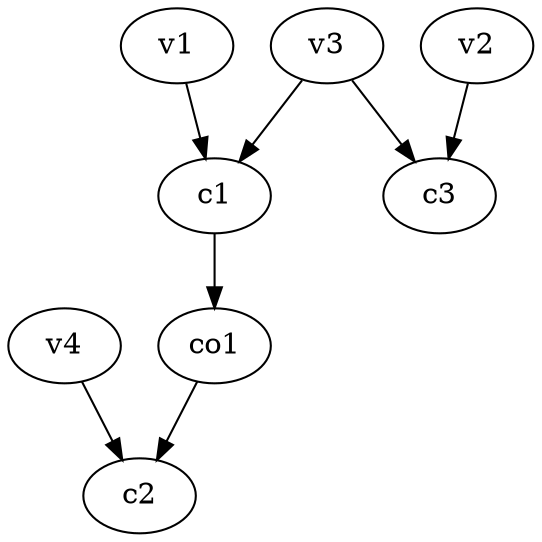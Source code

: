 strict digraph  {
c1;
c2;
c3;
v1;
v2;
v3;
v4;
co1;
c1 -> co1  [weight=1];
v1 -> c1  [weight=1];
v2 -> c3  [weight=1];
v3 -> c1  [weight=1];
v3 -> c3  [weight=1];
v4 -> c2  [weight=1];
co1 -> c2  [weight=1];
}
